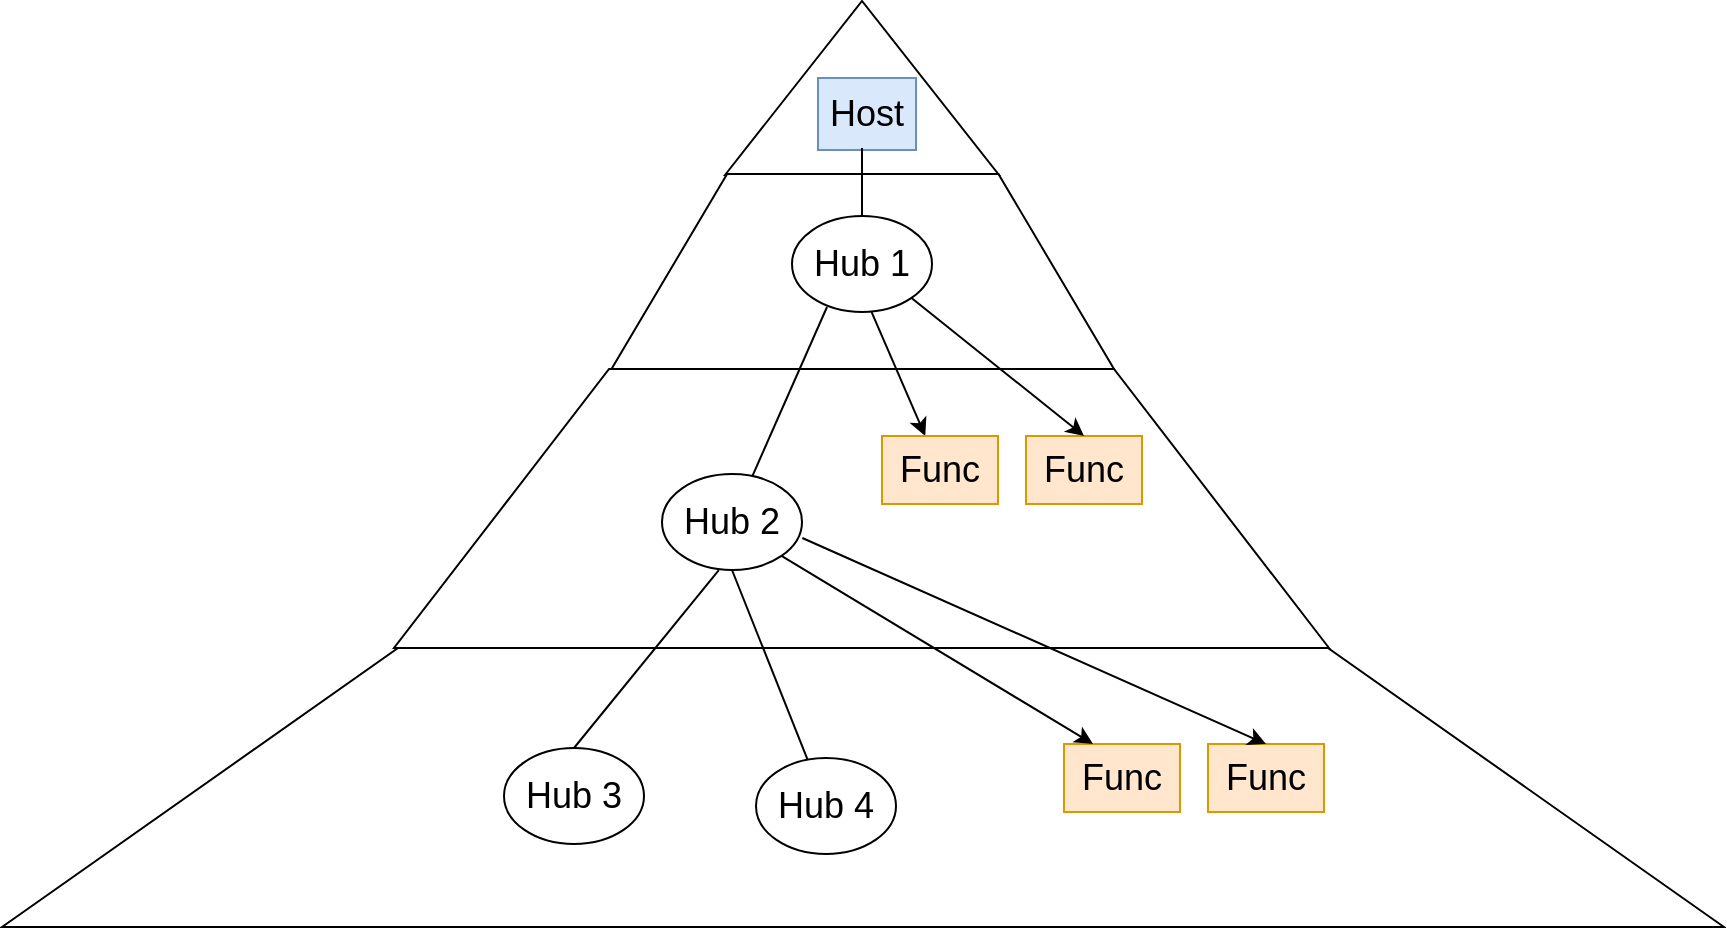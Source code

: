 <mxfile version="17.4.2" type="device"><diagram id="KFYdKs5kRbdbT_RJyCyV" name="第2章"><mxGraphModel dx="1656" dy="1013" grid="0" gridSize="10" guides="1" tooltips="1" connect="1" arrows="1" fold="1" page="0" pageScale="1" pageWidth="827" pageHeight="1169" math="0" shadow="0"><root><mxCell id="0"/><mxCell id="1" parent="0"/><mxCell id="VJj6lliZ8NZj-xE8nMVd-1" value="" style="triangle;whiteSpace=wrap;html=1;rotation=-90;" vertex="1" parent="1"><mxGeometry x="428.5" y="151.5" width="87" height="137" as="geometry"/></mxCell><mxCell id="VJj6lliZ8NZj-xE8nMVd-4" value="" style="verticalLabelPosition=middle;verticalAlign=middle;html=1;shape=trapezoid;perimeter=trapezoidPerimeter;whiteSpace=wrap;size=0.23;arcSize=10;flipV=1;labelPosition=center;align=center;rotation=-180;" vertex="1" parent="1"><mxGeometry x="346.75" y="263" width="251.25" height="97.5" as="geometry"/></mxCell><mxCell id="VJj6lliZ8NZj-xE8nMVd-7" value="" style="verticalLabelPosition=middle;verticalAlign=middle;html=1;shape=trapezoid;perimeter=trapezoidPerimeter;whiteSpace=wrap;size=0.23;arcSize=10;flipV=1;labelPosition=center;align=center;rotation=-180;" vertex="1" parent="1"><mxGeometry x="238" y="360.5" width="467.5" height="139.5" as="geometry"/></mxCell><mxCell id="VJj6lliZ8NZj-xE8nMVd-9" value="" style="endArrow=classic;html=1;rounded=0;fontSize=18;exitX=0.486;exitY=0.687;exitDx=0;exitDy=0;exitPerimeter=0;" edge="1" parent="1" source="VJj6lliZ8NZj-xE8nMVd-4" target="VJj6lliZ8NZj-xE8nMVd-11"><mxGeometry width="50" height="50" relative="1" as="geometry"><mxPoint x="613" y="536" as="sourcePoint"/><mxPoint x="490" y="407" as="targetPoint"/></mxGeometry></mxCell><mxCell id="VJj6lliZ8NZj-xE8nMVd-11" value="Func" style="rounded=0;whiteSpace=wrap;html=1;fontSize=18;fillColor=#ffe6cc;strokeColor=#d79b00;" vertex="1" parent="1"><mxGeometry x="482" y="394" width="58" height="34" as="geometry"/></mxCell><mxCell id="VJj6lliZ8NZj-xE8nMVd-12" value="Func" style="rounded=0;whiteSpace=wrap;html=1;fontSize=18;fillColor=#ffe6cc;strokeColor=#d79b00;" vertex="1" parent="1"><mxGeometry x="554" y="394" width="58" height="34" as="geometry"/></mxCell><mxCell id="VJj6lliZ8NZj-xE8nMVd-13" value="" style="endArrow=classic;html=1;rounded=0;fontSize=18;entryX=0.5;entryY=0;entryDx=0;entryDy=0;exitX=1;exitY=1;exitDx=0;exitDy=0;" edge="1" parent="1" source="VJj6lliZ8NZj-xE8nMVd-18" target="VJj6lliZ8NZj-xE8nMVd-12"><mxGeometry width="50" height="50" relative="1" as="geometry"><mxPoint x="503.5" y="330" as="sourcePoint"/><mxPoint x="527.133" y="394" as="targetPoint"/></mxGeometry></mxCell><mxCell id="VJj6lliZ8NZj-xE8nMVd-14" value="Host" style="rounded=0;whiteSpace=wrap;html=1;fontSize=18;fillColor=#dae8fc;strokeColor=#6c8ebf;" vertex="1" parent="1"><mxGeometry x="450" y="215" width="49" height="36" as="geometry"/></mxCell><mxCell id="VJj6lliZ8NZj-xE8nMVd-18" value="Hub 1" style="ellipse;whiteSpace=wrap;html=1;fontSize=18;" vertex="1" parent="1"><mxGeometry x="437" y="284" width="70" height="48" as="geometry"/></mxCell><mxCell id="VJj6lliZ8NZj-xE8nMVd-19" value="Hub 2" style="ellipse;whiteSpace=wrap;html=1;fontSize=18;" vertex="1" parent="1"><mxGeometry x="372" y="413" width="70" height="48" as="geometry"/></mxCell><mxCell id="VJj6lliZ8NZj-xE8nMVd-20" value="" style="endArrow=none;html=1;rounded=0;fontSize=18;exitX=0.5;exitY=0;exitDx=0;exitDy=0;" edge="1" parent="1" source="VJj6lliZ8NZj-xE8nMVd-18"><mxGeometry width="50" height="50" relative="1" as="geometry"><mxPoint x="426" y="301" as="sourcePoint"/><mxPoint x="472" y="250" as="targetPoint"/></mxGeometry></mxCell><mxCell id="VJj6lliZ8NZj-xE8nMVd-21" value="" style="endArrow=none;html=1;rounded=0;fontSize=18;exitX=0.25;exitY=0.948;exitDx=0;exitDy=0;exitPerimeter=0;" edge="1" parent="1" source="VJj6lliZ8NZj-xE8nMVd-18" target="VJj6lliZ8NZj-xE8nMVd-19"><mxGeometry width="50" height="50" relative="1" as="geometry"><mxPoint x="482" y="294.0" as="sourcePoint"/><mxPoint x="482" y="260" as="targetPoint"/></mxGeometry></mxCell><mxCell id="VJj6lliZ8NZj-xE8nMVd-22" value="" style="verticalLabelPosition=middle;verticalAlign=middle;html=1;shape=trapezoid;perimeter=trapezoidPerimeter;whiteSpace=wrap;size=0.23;arcSize=10;flipV=1;labelPosition=center;align=center;rotation=-180;" vertex="1" parent="1"><mxGeometry x="42" y="500" width="861" height="139.5" as="geometry"/></mxCell><mxCell id="VJj6lliZ8NZj-xE8nMVd-25" value="Hub 3" style="ellipse;whiteSpace=wrap;html=1;fontSize=18;" vertex="1" parent="1"><mxGeometry x="293" y="550" width="70" height="48" as="geometry"/></mxCell><mxCell id="VJj6lliZ8NZj-xE8nMVd-26" value="" style="endArrow=none;html=1;rounded=0;fontSize=18;exitX=0.25;exitY=0.948;exitDx=0;exitDy=0;exitPerimeter=0;entryX=0.5;entryY=0;entryDx=0;entryDy=0;" edge="1" parent="1" target="VJj6lliZ8NZj-xE8nMVd-25"><mxGeometry width="50" height="50" relative="1" as="geometry"><mxPoint x="400.4" y="461.004" as="sourcePoint"/><mxPoint x="363.001" y="545.521" as="targetPoint"/></mxGeometry></mxCell><mxCell id="VJj6lliZ8NZj-xE8nMVd-27" value="Func" style="rounded=0;whiteSpace=wrap;html=1;fontSize=18;fillColor=#ffe6cc;strokeColor=#d79b00;" vertex="1" parent="1"><mxGeometry x="573" y="548" width="58" height="34" as="geometry"/></mxCell><mxCell id="VJj6lliZ8NZj-xE8nMVd-28" value="Func" style="rounded=0;whiteSpace=wrap;html=1;fontSize=18;fillColor=#ffe6cc;strokeColor=#d79b00;" vertex="1" parent="1"><mxGeometry x="645" y="548" width="58" height="34" as="geometry"/></mxCell><mxCell id="VJj6lliZ8NZj-xE8nMVd-29" value="Hub 4" style="ellipse;whiteSpace=wrap;html=1;fontSize=18;" vertex="1" parent="1"><mxGeometry x="419" y="555" width="70" height="48" as="geometry"/></mxCell><mxCell id="VJj6lliZ8NZj-xE8nMVd-30" value="" style="endArrow=none;html=1;rounded=0;fontSize=18;exitX=0.5;exitY=1;exitDx=0;exitDy=0;" edge="1" parent="1" source="VJj6lliZ8NZj-xE8nMVd-19" target="VJj6lliZ8NZj-xE8nMVd-29"><mxGeometry width="50" height="50" relative="1" as="geometry"><mxPoint x="410.4" y="471.004" as="sourcePoint"/><mxPoint x="338" y="560" as="targetPoint"/></mxGeometry></mxCell><mxCell id="VJj6lliZ8NZj-xE8nMVd-31" value="" style="endArrow=classic;html=1;rounded=0;fontSize=18;entryX=0.25;entryY=0;entryDx=0;entryDy=0;exitX=1;exitY=1;exitDx=0;exitDy=0;" edge="1" parent="1" source="VJj6lliZ8NZj-xE8nMVd-19" target="VJj6lliZ8NZj-xE8nMVd-27"><mxGeometry width="50" height="50" relative="1" as="geometry"><mxPoint x="485.892" y="339.982" as="sourcePoint"/><mxPoint x="513.633" y="404" as="targetPoint"/></mxGeometry></mxCell><mxCell id="VJj6lliZ8NZj-xE8nMVd-32" value="" style="endArrow=classic;html=1;rounded=0;fontSize=18;entryX=0.5;entryY=0;entryDx=0;entryDy=0;exitX=1;exitY=1;exitDx=0;exitDy=0;" edge="1" parent="1" target="VJj6lliZ8NZj-xE8nMVd-28"><mxGeometry width="50" height="50" relative="1" as="geometry"><mxPoint x="442.178" y="444.999" as="sourcePoint"/><mxPoint x="598" y="538.98" as="targetPoint"/></mxGeometry></mxCell></root></mxGraphModel></diagram></mxfile>